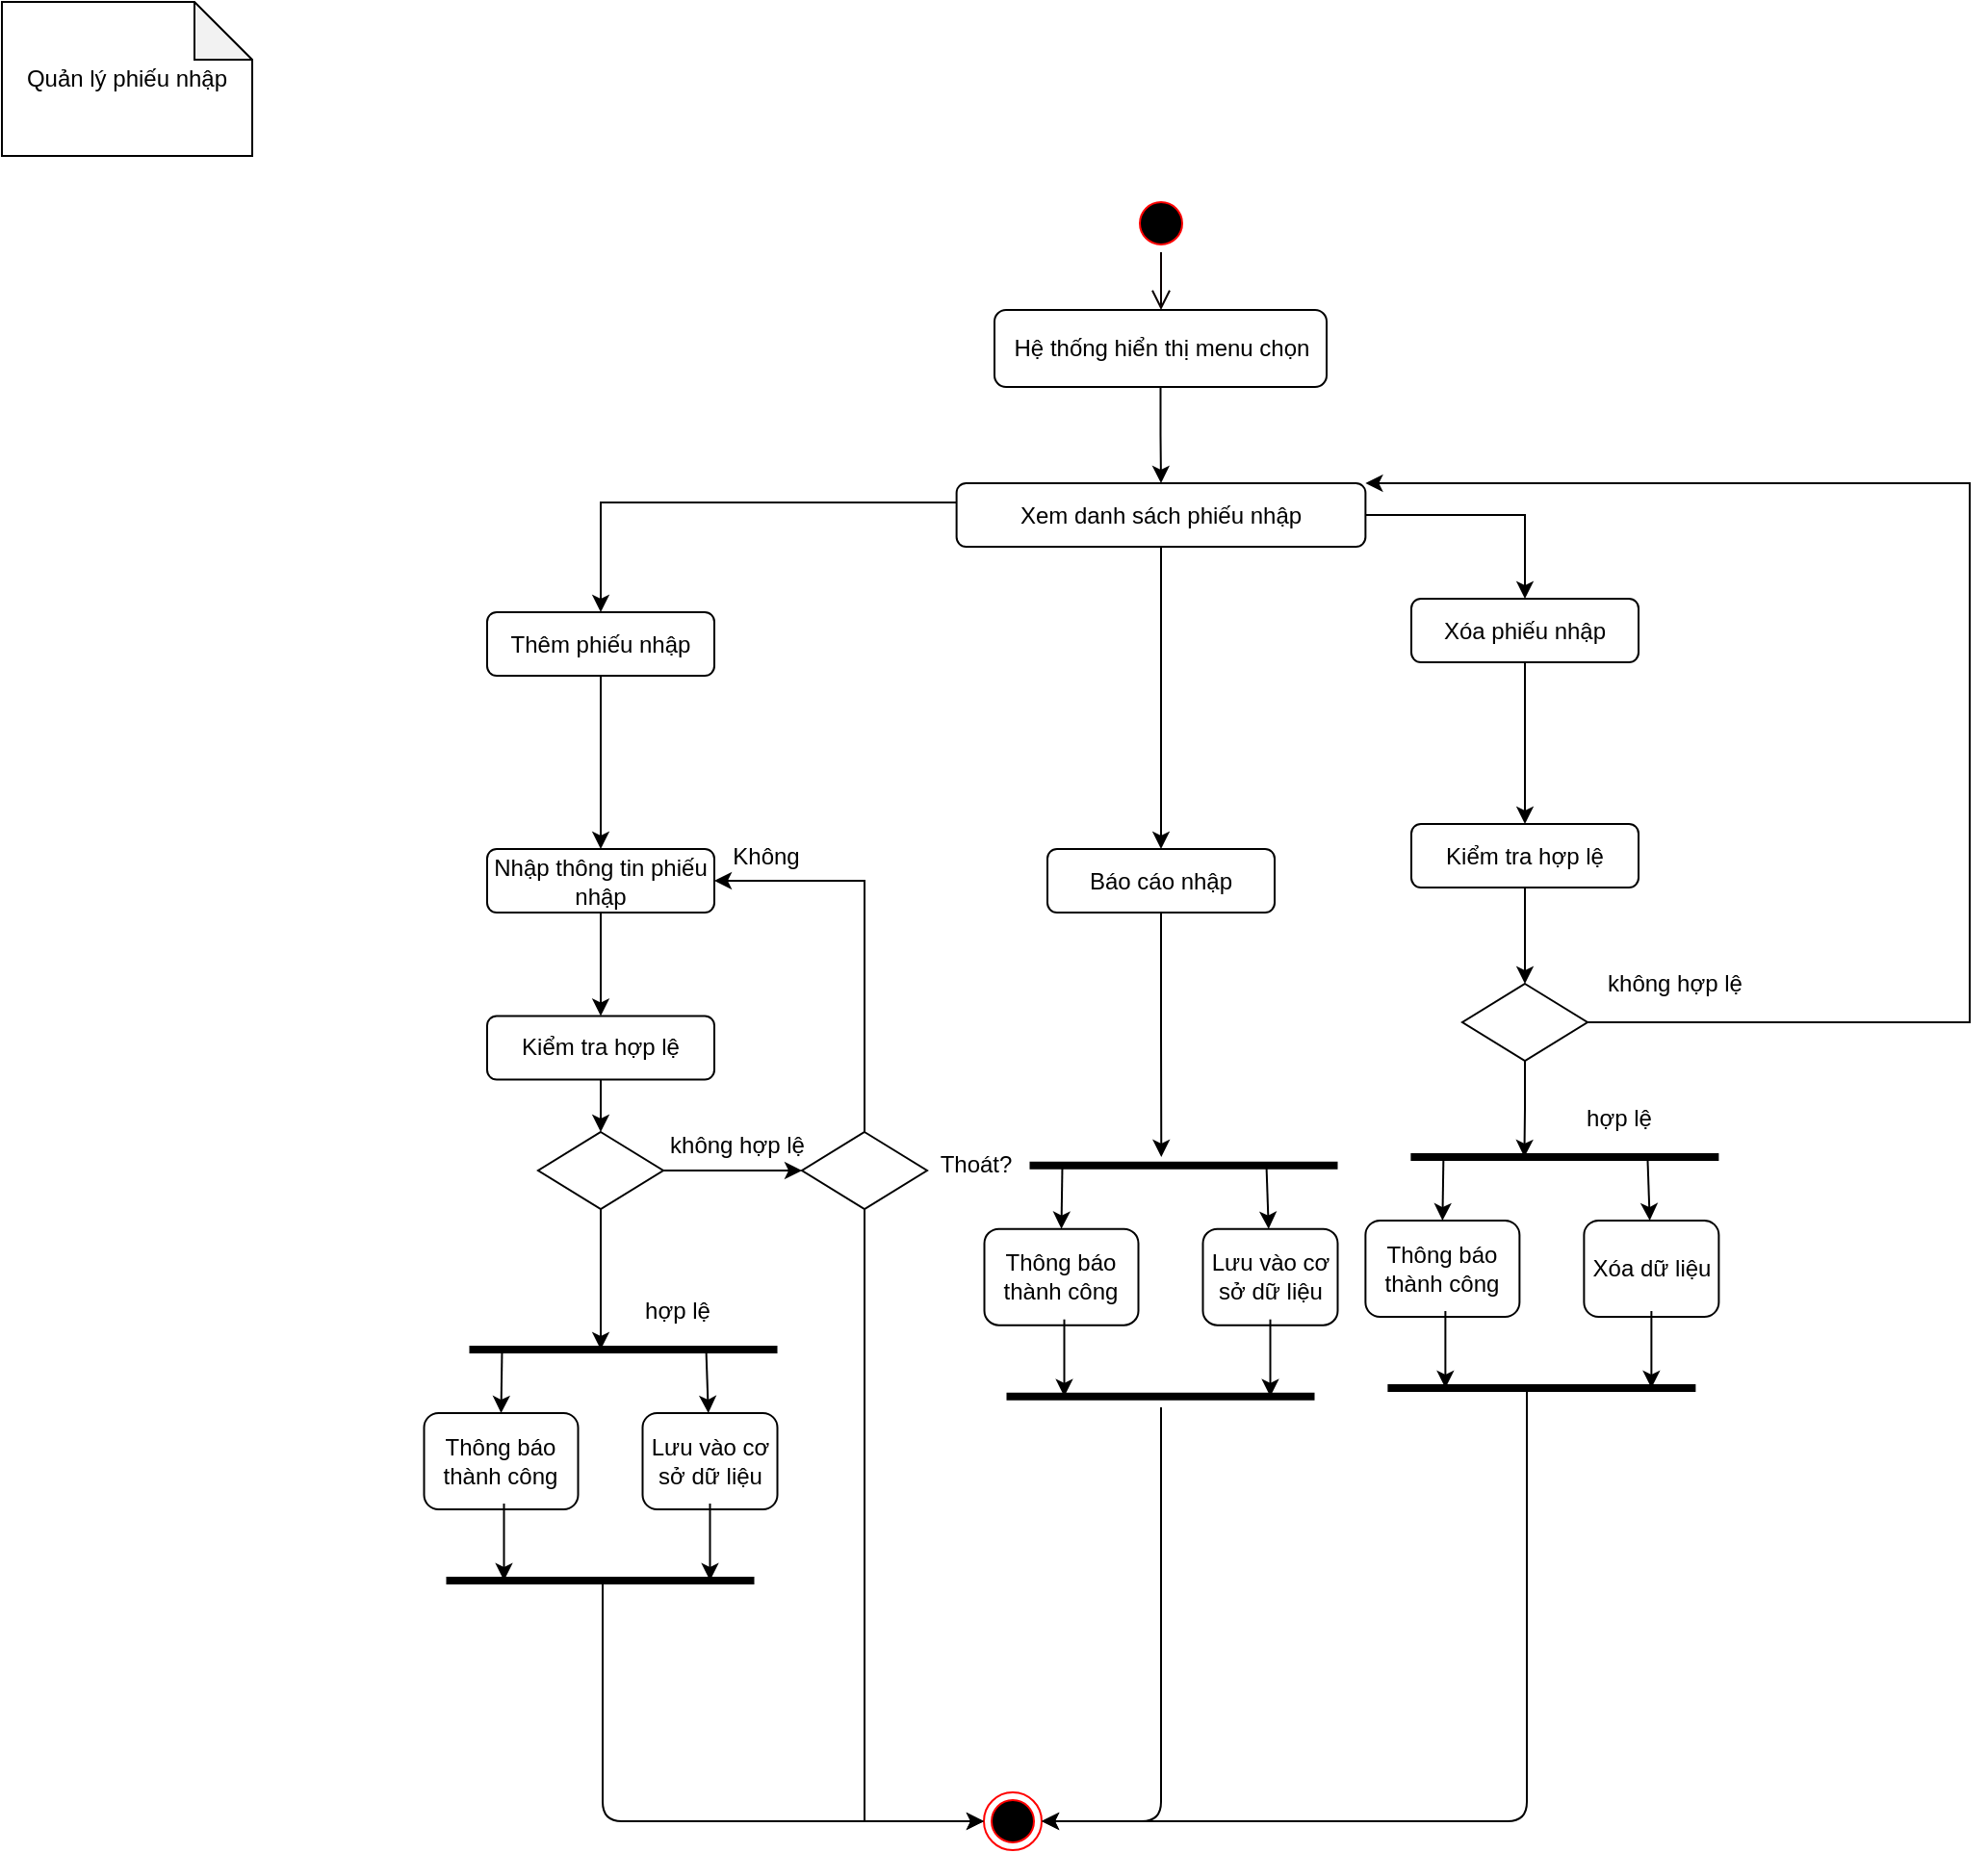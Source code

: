 <mxfile version="13.9.9" type="device"><diagram name="Page-1" id="e7e014a7-5840-1c2e-5031-d8a46d1fe8dd"><mxGraphModel dx="1217" dy="773" grid="1" gridSize="10" guides="1" tooltips="1" connect="1" arrows="1" fold="1" page="1" pageScale="1" pageWidth="1169" pageHeight="826" background="#ffffff" math="0" shadow="0"><root><mxCell id="0"/><mxCell id="1" parent="0"/><mxCell id="6" value="" style="edgeStyle=elbowEdgeStyle;elbow=horizontal;verticalAlign=bottom;endArrow=open;endSize=8;endFill=1;rounded=0;strokeColor=#0A0000;" parent="1" source="5" target="oe2-ipfIPPVTRvUnXvWy-43" edge="1"><mxGeometry x="419.5" y="160" as="geometry"><mxPoint x="414.5" y="260" as="targetPoint"/></mxGeometry></mxCell><mxCell id="5" value="" style="ellipse;shape=startState;fillColor=#000000;strokeColor=#ff0000;" parent="1" vertex="1"><mxGeometry x="615" y="150" width="30" height="30" as="geometry"/></mxCell><mxCell id="oe2-ipfIPPVTRvUnXvWy-42" value="Quản lý phiếu nhập" style="shape=note;whiteSpace=wrap;html=1;backgroundOutline=1;darkOpacity=0.05;rotation=0;" parent="1" vertex="1"><mxGeometry x="28" y="50" width="130" height="80" as="geometry"/></mxCell><mxCell id="93MytjTR_YfqGDn7nPKX-48" style="edgeStyle=orthogonalEdgeStyle;rounded=0;orthogonalLoop=1;jettySize=auto;html=1;strokeColor=#000000;strokeWidth=1;" parent="1" source="oe2-ipfIPPVTRvUnXvWy-43" target="HOgDfj0NTC0rS-DzmdSp-7" edge="1"><mxGeometry relative="1" as="geometry"/></mxCell><mxCell id="oe2-ipfIPPVTRvUnXvWy-43" value="Hệ thống hiển thị menu chọn" style="rounded=1;whiteSpace=wrap;html=1;" parent="1" vertex="1"><mxGeometry x="543.5" y="210" width="172.5" height="40" as="geometry"/></mxCell><mxCell id="oe2-ipfIPPVTRvUnXvWy-100" value="" style="ellipse;html=1;shape=endState;fillColor=#000000;strokeColor=#ff0000;" parent="1" vertex="1"><mxGeometry x="538" y="980" width="30" height="30" as="geometry"/></mxCell><mxCell id="0i3ON3FkZwFJOCtyg91e-12" value="không hợp lệ" style="text;html=1;strokeColor=none;fillColor=none;align=center;verticalAlign=middle;whiteSpace=wrap;rounded=0;" parent="1" vertex="1"><mxGeometry x="365" y="634.34" width="90" height="20" as="geometry"/></mxCell><mxCell id="93MytjTR_YfqGDn7nPKX-20" style="edgeStyle=orthogonalEdgeStyle;rounded=0;orthogonalLoop=1;jettySize=auto;html=1;" parent="1" source="HOgDfj0NTC0rS-DzmdSp-7" target="HOgDfj0NTC0rS-DzmdSp-11" edge="1"><mxGeometry relative="1" as="geometry"><Array as="points"><mxPoint x="509" y="310"/><mxPoint x="339" y="310"/></Array></mxGeometry></mxCell><mxCell id="aCMB1u9qXaWEzqKYAwMz-47" style="edgeStyle=orthogonalEdgeStyle;rounded=0;orthogonalLoop=1;jettySize=auto;html=1;" parent="1" source="HOgDfj0NTC0rS-DzmdSp-7" target="Za8mfvEAcIsPTR6fooWq-10" edge="1"><mxGeometry relative="1" as="geometry"/></mxCell><mxCell id="Doa1hwpLoF1a2dF9KeJt-7" style="edgeStyle=orthogonalEdgeStyle;rounded=0;orthogonalLoop=1;jettySize=auto;html=1;exitX=1;exitY=0.5;exitDx=0;exitDy=0;entryX=0.5;entryY=0;entryDx=0;entryDy=0;" edge="1" parent="1" source="HOgDfj0NTC0rS-DzmdSp-7" target="Doa1hwpLoF1a2dF9KeJt-6"><mxGeometry relative="1" as="geometry"/></mxCell><mxCell id="HOgDfj0NTC0rS-DzmdSp-7" value="Xem danh sách phiếu nhập" style="rounded=1;whiteSpace=wrap;html=1;" parent="1" vertex="1"><mxGeometry x="523.81" y="300" width="212.38" height="33" as="geometry"/></mxCell><mxCell id="aCMB1u9qXaWEzqKYAwMz-39" style="edgeStyle=orthogonalEdgeStyle;rounded=0;orthogonalLoop=1;jettySize=auto;html=1;entryX=0.5;entryY=0;entryDx=0;entryDy=0;" parent="1" source="HOgDfj0NTC0rS-DzmdSp-11" target="93MytjTR_YfqGDn7nPKX-13" edge="1"><mxGeometry relative="1" as="geometry"><mxPoint x="339.0" y="430" as="targetPoint"/></mxGeometry></mxCell><mxCell id="HOgDfj0NTC0rS-DzmdSp-11" value="Thêm phiếu nhập" style="rounded=1;whiteSpace=wrap;html=1;" parent="1" vertex="1"><mxGeometry x="280" y="367" width="118" height="33" as="geometry"/></mxCell><mxCell id="93MytjTR_YfqGDn7nPKX-22" style="edgeStyle=orthogonalEdgeStyle;rounded=0;orthogonalLoop=1;jettySize=auto;html=1;" parent="1" source="93MytjTR_YfqGDn7nPKX-13" target="93MytjTR_YfqGDn7nPKX-14" edge="1"><mxGeometry relative="1" as="geometry"/></mxCell><mxCell id="93MytjTR_YfqGDn7nPKX-13" value="Nhập thông tin phiếu nhập" style="rounded=1;whiteSpace=wrap;html=1;" parent="1" vertex="1"><mxGeometry x="280" y="490" width="118" height="33" as="geometry"/></mxCell><mxCell id="aCMB1u9qXaWEzqKYAwMz-42" style="edgeStyle=orthogonalEdgeStyle;rounded=0;orthogonalLoop=1;jettySize=auto;html=1;" parent="1" source="93MytjTR_YfqGDn7nPKX-14" target="93MytjTR_YfqGDn7nPKX-15" edge="1"><mxGeometry relative="1" as="geometry"/></mxCell><mxCell id="93MytjTR_YfqGDn7nPKX-14" value="Kiểm tra hợp lệ" style="rounded=1;whiteSpace=wrap;html=1;" parent="1" vertex="1"><mxGeometry x="280" y="576.75" width="118" height="33" as="geometry"/></mxCell><mxCell id="93MytjTR_YfqGDn7nPKX-30" style="edgeStyle=orthogonalEdgeStyle;rounded=0;orthogonalLoop=1;jettySize=auto;html=1;strokeColor=#000000;strokeWidth=1;" parent="1" source="93MytjTR_YfqGDn7nPKX-15" edge="1"><mxGeometry relative="1" as="geometry"><mxPoint x="339" y="750" as="targetPoint"/></mxGeometry></mxCell><mxCell id="aCMB1u9qXaWEzqKYAwMz-34" style="edgeStyle=orthogonalEdgeStyle;rounded=0;orthogonalLoop=1;jettySize=auto;html=1;" parent="1" source="93MytjTR_YfqGDn7nPKX-15" target="aCMB1u9qXaWEzqKYAwMz-18" edge="1"><mxGeometry relative="1" as="geometry"/></mxCell><mxCell id="93MytjTR_YfqGDn7nPKX-15" value="" style="rhombus;whiteSpace=wrap;html=1;" parent="1" vertex="1"><mxGeometry x="306.5" y="637" width="65" height="40" as="geometry"/></mxCell><mxCell id="93MytjTR_YfqGDn7nPKX-28" value="" style="endArrow=none;html=1;strokeColor=#000000;strokeWidth=4;" parent="1" edge="1"><mxGeometry width="50" height="50" relative="1" as="geometry"><mxPoint x="270.75" y="750" as="sourcePoint"/><mxPoint x="430.75" y="750" as="targetPoint"/></mxGeometry></mxCell><mxCell id="93MytjTR_YfqGDn7nPKX-31" value="hợp lệ" style="text;html=1;strokeColor=none;fillColor=none;align=center;verticalAlign=middle;whiteSpace=wrap;rounded=0;" parent="1" vertex="1"><mxGeometry x="348.75" y="720" width="60" height="20" as="geometry"/></mxCell><mxCell id="93MytjTR_YfqGDn7nPKX-32" value="Thông báo thành công" style="rounded=1;whiteSpace=wrap;html=1;" parent="1" vertex="1"><mxGeometry x="247.25" y="783" width="80" height="50" as="geometry"/></mxCell><mxCell id="93MytjTR_YfqGDn7nPKX-33" value="Lưu vào cơ sở dữ liệu" style="rounded=1;whiteSpace=wrap;html=1;" parent="1" vertex="1"><mxGeometry x="360.75" y="783" width="70" height="50" as="geometry"/></mxCell><mxCell id="93MytjTR_YfqGDn7nPKX-34" value="" style="endArrow=classic;html=1;strokeColor=#000000;strokeWidth=1;entryX=0.5;entryY=0;entryDx=0;entryDy=0;" parent="1" target="93MytjTR_YfqGDn7nPKX-32" edge="1"><mxGeometry width="50" height="50" relative="1" as="geometry"><mxPoint x="287.75" y="750" as="sourcePoint"/><mxPoint x="250.75" y="720" as="targetPoint"/></mxGeometry></mxCell><mxCell id="93MytjTR_YfqGDn7nPKX-35" value="" style="endArrow=classic;html=1;strokeColor=#000000;strokeWidth=1;" parent="1" target="93MytjTR_YfqGDn7nPKX-33" edge="1"><mxGeometry width="50" height="50" relative="1" as="geometry"><mxPoint x="393.75" y="750" as="sourcePoint"/><mxPoint x="297.25" y="793" as="targetPoint"/></mxGeometry></mxCell><mxCell id="93MytjTR_YfqGDn7nPKX-36" value="" style="endArrow=none;html=1;strokeColor=#000000;strokeWidth=4;" parent="1" edge="1"><mxGeometry width="50" height="50" relative="1" as="geometry"><mxPoint x="258.75" y="870" as="sourcePoint"/><mxPoint x="418.75" y="870" as="targetPoint"/></mxGeometry></mxCell><mxCell id="93MytjTR_YfqGDn7nPKX-41" value="" style="endArrow=classic;html=1;strokeColor=#000000;strokeWidth=1;" parent="1" edge="1"><mxGeometry width="50" height="50" relative="1" as="geometry"><mxPoint x="288.75" y="830" as="sourcePoint"/><mxPoint x="288.75" y="870" as="targetPoint"/></mxGeometry></mxCell><mxCell id="93MytjTR_YfqGDn7nPKX-42" value="" style="endArrow=classic;html=1;strokeColor=#000000;strokeWidth=1;" parent="1" edge="1"><mxGeometry width="50" height="50" relative="1" as="geometry"><mxPoint x="395.75" y="830" as="sourcePoint"/><mxPoint x="395.75" y="870" as="targetPoint"/></mxGeometry></mxCell><mxCell id="93MytjTR_YfqGDn7nPKX-45" value="" style="endArrow=classic;html=1;strokeColor=#000000;strokeWidth=1;" parent="1" target="oe2-ipfIPPVTRvUnXvWy-100" edge="1"><mxGeometry width="50" height="50" relative="1" as="geometry"><mxPoint x="340" y="870" as="sourcePoint"/><mxPoint x="278" y="790" as="targetPoint"/><Array as="points"><mxPoint x="340" y="995"/></Array></mxGeometry></mxCell><mxCell id="93MytjTR_YfqGDn7nPKX-109" style="edgeStyle=orthogonalEdgeStyle;rounded=0;orthogonalLoop=1;jettySize=auto;html=1;exitX=0.5;exitY=1;exitDx=0;exitDy=0;strokeColor=#000000;strokeWidth=1;" parent="1" edge="1"><mxGeometry relative="1" as="geometry"><mxPoint x="909" y="433" as="sourcePoint"/><mxPoint x="909" y="433" as="targetPoint"/></mxGeometry></mxCell><mxCell id="xXr_3SXAGexhdug_QWEV-10" style="edgeStyle=orthogonalEdgeStyle;rounded=0;orthogonalLoop=1;jettySize=auto;html=1;exitX=0.5;exitY=1;exitDx=0;exitDy=0;" parent="1" source="Za8mfvEAcIsPTR6fooWq-10" edge="1"><mxGeometry relative="1" as="geometry"><mxPoint x="630.143" y="650" as="targetPoint"/></mxGeometry></mxCell><mxCell id="Za8mfvEAcIsPTR6fooWq-10" value="Báo cáo nhập" style="rounded=1;whiteSpace=wrap;html=1;" parent="1" vertex="1"><mxGeometry x="571" y="490" width="118" height="33" as="geometry"/></mxCell><mxCell id="aCMB1u9qXaWEzqKYAwMz-7" value="" style="endArrow=none;html=1;strokeColor=#000000;strokeWidth=4;" parent="1" edge="1"><mxGeometry width="50" height="50" relative="1" as="geometry"><mxPoint x="561.75" y="654.34" as="sourcePoint"/><mxPoint x="721.75" y="654.34" as="targetPoint"/></mxGeometry></mxCell><mxCell id="aCMB1u9qXaWEzqKYAwMz-8" value="Thông báo thành công" style="rounded=1;whiteSpace=wrap;html=1;" parent="1" vertex="1"><mxGeometry x="538.25" y="687.34" width="80" height="50" as="geometry"/></mxCell><mxCell id="aCMB1u9qXaWEzqKYAwMz-9" value="Lưu vào cơ sở dữ liệu" style="rounded=1;whiteSpace=wrap;html=1;" parent="1" vertex="1"><mxGeometry x="651.75" y="687.34" width="70" height="50" as="geometry"/></mxCell><mxCell id="aCMB1u9qXaWEzqKYAwMz-10" value="" style="endArrow=classic;html=1;strokeColor=#000000;strokeWidth=1;entryX=0.5;entryY=0;entryDx=0;entryDy=0;" parent="1" target="aCMB1u9qXaWEzqKYAwMz-8" edge="1"><mxGeometry width="50" height="50" relative="1" as="geometry"><mxPoint x="578.75" y="654.34" as="sourcePoint"/><mxPoint x="541.75" y="624.34" as="targetPoint"/></mxGeometry></mxCell><mxCell id="aCMB1u9qXaWEzqKYAwMz-11" value="" style="endArrow=classic;html=1;strokeColor=#000000;strokeWidth=1;" parent="1" target="aCMB1u9qXaWEzqKYAwMz-9" edge="1"><mxGeometry width="50" height="50" relative="1" as="geometry"><mxPoint x="684.75" y="654.34" as="sourcePoint"/><mxPoint x="588.25" y="697.34" as="targetPoint"/></mxGeometry></mxCell><mxCell id="aCMB1u9qXaWEzqKYAwMz-12" value="" style="endArrow=none;html=1;strokeColor=#000000;strokeWidth=4;" parent="1" edge="1"><mxGeometry width="50" height="50" relative="1" as="geometry"><mxPoint x="549.75" y="774.34" as="sourcePoint"/><mxPoint x="709.75" y="774.34" as="targetPoint"/></mxGeometry></mxCell><mxCell id="aCMB1u9qXaWEzqKYAwMz-13" value="" style="endArrow=classic;html=1;strokeColor=#000000;strokeWidth=1;" parent="1" edge="1"><mxGeometry width="50" height="50" relative="1" as="geometry"><mxPoint x="579.75" y="734.34" as="sourcePoint"/><mxPoint x="579.75" y="774.34" as="targetPoint"/></mxGeometry></mxCell><mxCell id="aCMB1u9qXaWEzqKYAwMz-14" value="" style="endArrow=classic;html=1;strokeColor=#000000;strokeWidth=1;" parent="1" edge="1"><mxGeometry width="50" height="50" relative="1" as="geometry"><mxPoint x="686.75" y="734.34" as="sourcePoint"/><mxPoint x="686.75" y="774.34" as="targetPoint"/></mxGeometry></mxCell><mxCell id="aCMB1u9qXaWEzqKYAwMz-37" style="edgeStyle=orthogonalEdgeStyle;rounded=0;orthogonalLoop=1;jettySize=auto;html=1;entryX=1;entryY=0.5;entryDx=0;entryDy=0;" parent="1" source="aCMB1u9qXaWEzqKYAwMz-18" target="93MytjTR_YfqGDn7nPKX-13" edge="1"><mxGeometry relative="1" as="geometry"><Array as="points"><mxPoint x="476" y="507"/></Array></mxGeometry></mxCell><mxCell id="aCMB1u9qXaWEzqKYAwMz-45" style="edgeStyle=orthogonalEdgeStyle;rounded=0;orthogonalLoop=1;jettySize=auto;html=1;" parent="1" source="aCMB1u9qXaWEzqKYAwMz-18" target="oe2-ipfIPPVTRvUnXvWy-100" edge="1"><mxGeometry relative="1" as="geometry"><Array as="points"><mxPoint x="476" y="995"/></Array></mxGeometry></mxCell><mxCell id="aCMB1u9qXaWEzqKYAwMz-18" value="" style="rhombus;whiteSpace=wrap;html=1;" parent="1" vertex="1"><mxGeometry x="443.5" y="637" width="65" height="40" as="geometry"/></mxCell><mxCell id="aCMB1u9qXaWEzqKYAwMz-21" value="Thoát?" style="text;html=1;strokeColor=none;fillColor=none;align=center;verticalAlign=middle;whiteSpace=wrap;rounded=0;" parent="1" vertex="1"><mxGeometry x="488.5" y="644.34" width="90" height="20" as="geometry"/></mxCell><mxCell id="aCMB1u9qXaWEzqKYAwMz-22" value="Không" style="text;html=1;strokeColor=none;fillColor=none;align=center;verticalAlign=middle;whiteSpace=wrap;rounded=0;" parent="1" vertex="1"><mxGeometry x="380" y="483.5" width="90" height="20" as="geometry"/></mxCell><mxCell id="xXr_3SXAGexhdug_QWEV-9" value="" style="endArrow=classic;html=1;entryX=1;entryY=0.5;entryDx=0;entryDy=0;" parent="1" target="oe2-ipfIPPVTRvUnXvWy-100" edge="1"><mxGeometry width="50" height="50" relative="1" as="geometry"><mxPoint x="630" y="780" as="sourcePoint"/><mxPoint x="630" y="1030" as="targetPoint"/><Array as="points"><mxPoint x="630" y="995"/></Array></mxGeometry></mxCell><mxCell id="Doa1hwpLoF1a2dF9KeJt-9" style="edgeStyle=orthogonalEdgeStyle;rounded=0;orthogonalLoop=1;jettySize=auto;html=1;exitX=0.5;exitY=1;exitDx=0;exitDy=0;" edge="1" parent="1" source="Doa1hwpLoF1a2dF9KeJt-6" target="Doa1hwpLoF1a2dF9KeJt-8"><mxGeometry relative="1" as="geometry"/></mxCell><mxCell id="Doa1hwpLoF1a2dF9KeJt-6" value="Xóa phiếu nhập" style="rounded=1;whiteSpace=wrap;html=1;" vertex="1" parent="1"><mxGeometry x="760" y="360" width="118" height="33" as="geometry"/></mxCell><mxCell id="Doa1hwpLoF1a2dF9KeJt-13" style="edgeStyle=orthogonalEdgeStyle;rounded=0;orthogonalLoop=1;jettySize=auto;html=1;exitX=0.5;exitY=1;exitDx=0;exitDy=0;entryX=0.5;entryY=0;entryDx=0;entryDy=0;" edge="1" parent="1" source="Doa1hwpLoF1a2dF9KeJt-8" target="Doa1hwpLoF1a2dF9KeJt-10"><mxGeometry relative="1" as="geometry"/></mxCell><mxCell id="Doa1hwpLoF1a2dF9KeJt-8" value="Kiểm tra hợp lệ" style="rounded=1;whiteSpace=wrap;html=1;" vertex="1" parent="1"><mxGeometry x="760" y="477" width="118" height="33" as="geometry"/></mxCell><mxCell id="Doa1hwpLoF1a2dF9KeJt-17" style="edgeStyle=orthogonalEdgeStyle;rounded=0;orthogonalLoop=1;jettySize=auto;html=1;exitX=1;exitY=0.5;exitDx=0;exitDy=0;entryX=1;entryY=0;entryDx=0;entryDy=0;" edge="1" parent="1" source="Doa1hwpLoF1a2dF9KeJt-10" target="HOgDfj0NTC0rS-DzmdSp-7"><mxGeometry relative="1" as="geometry"><Array as="points"><mxPoint x="1050" y="580"/><mxPoint x="1050" y="300"/></Array></mxGeometry></mxCell><mxCell id="Doa1hwpLoF1a2dF9KeJt-29" style="edgeStyle=orthogonalEdgeStyle;rounded=0;orthogonalLoop=1;jettySize=auto;html=1;exitX=0.5;exitY=1;exitDx=0;exitDy=0;" edge="1" parent="1" source="Doa1hwpLoF1a2dF9KeJt-10"><mxGeometry relative="1" as="geometry"><mxPoint x="818.714" y="650" as="targetPoint"/></mxGeometry></mxCell><mxCell id="Doa1hwpLoF1a2dF9KeJt-10" value="" style="rhombus;whiteSpace=wrap;html=1;" vertex="1" parent="1"><mxGeometry x="786.5" y="560" width="65" height="40" as="geometry"/></mxCell><mxCell id="Doa1hwpLoF1a2dF9KeJt-12" value="không hợp lệ" style="text;html=1;strokeColor=none;fillColor=none;align=center;verticalAlign=middle;whiteSpace=wrap;rounded=0;" vertex="1" parent="1"><mxGeometry x="851.5" y="550" width="90" height="20" as="geometry"/></mxCell><mxCell id="Doa1hwpLoF1a2dF9KeJt-19" value="" style="endArrow=none;html=1;strokeColor=#000000;strokeWidth=4;" edge="1" parent="1"><mxGeometry width="50" height="50" relative="1" as="geometry"><mxPoint x="759.69" y="650" as="sourcePoint"/><mxPoint x="919.69" y="650" as="targetPoint"/></mxGeometry></mxCell><mxCell id="Doa1hwpLoF1a2dF9KeJt-20" value="hợp lệ" style="text;html=1;strokeColor=none;fillColor=none;align=center;verticalAlign=middle;whiteSpace=wrap;rounded=0;" vertex="1" parent="1"><mxGeometry x="837.69" y="620" width="60" height="20" as="geometry"/></mxCell><mxCell id="Doa1hwpLoF1a2dF9KeJt-21" value="Thông báo thành công" style="rounded=1;whiteSpace=wrap;html=1;" vertex="1" parent="1"><mxGeometry x="736.19" y="683" width="80" height="50" as="geometry"/></mxCell><mxCell id="Doa1hwpLoF1a2dF9KeJt-22" value="Xóa dữ liệu" style="rounded=1;whiteSpace=wrap;html=1;" vertex="1" parent="1"><mxGeometry x="849.69" y="683" width="70" height="50" as="geometry"/></mxCell><mxCell id="Doa1hwpLoF1a2dF9KeJt-23" value="" style="endArrow=classic;html=1;strokeColor=#000000;strokeWidth=1;entryX=0.5;entryY=0;entryDx=0;entryDy=0;" edge="1" parent="1" target="Doa1hwpLoF1a2dF9KeJt-21"><mxGeometry width="50" height="50" relative="1" as="geometry"><mxPoint x="776.69" y="650" as="sourcePoint"/><mxPoint x="739.69" y="620" as="targetPoint"/></mxGeometry></mxCell><mxCell id="Doa1hwpLoF1a2dF9KeJt-24" value="" style="endArrow=classic;html=1;strokeColor=#000000;strokeWidth=1;" edge="1" parent="1" target="Doa1hwpLoF1a2dF9KeJt-22"><mxGeometry width="50" height="50" relative="1" as="geometry"><mxPoint x="882.69" y="650" as="sourcePoint"/><mxPoint x="786.19" y="693" as="targetPoint"/></mxGeometry></mxCell><mxCell id="Doa1hwpLoF1a2dF9KeJt-25" value="" style="endArrow=none;html=1;strokeColor=#000000;strokeWidth=4;" edge="1" parent="1"><mxGeometry width="50" height="50" relative="1" as="geometry"><mxPoint x="747.69" y="770" as="sourcePoint"/><mxPoint x="907.69" y="770" as="targetPoint"/></mxGeometry></mxCell><mxCell id="Doa1hwpLoF1a2dF9KeJt-26" value="" style="endArrow=classic;html=1;strokeColor=#000000;strokeWidth=1;" edge="1" parent="1"><mxGeometry width="50" height="50" relative="1" as="geometry"><mxPoint x="777.69" y="730" as="sourcePoint"/><mxPoint x="777.69" y="770" as="targetPoint"/></mxGeometry></mxCell><mxCell id="Doa1hwpLoF1a2dF9KeJt-27" value="" style="endArrow=classic;html=1;strokeColor=#000000;strokeWidth=1;" edge="1" parent="1"><mxGeometry width="50" height="50" relative="1" as="geometry"><mxPoint x="884.69" y="730" as="sourcePoint"/><mxPoint x="884.69" y="770" as="targetPoint"/></mxGeometry></mxCell><mxCell id="Doa1hwpLoF1a2dF9KeJt-30" value="" style="endArrow=classic;html=1;entryX=1;entryY=0.5;entryDx=0;entryDy=0;" edge="1" parent="1" target="oe2-ipfIPPVTRvUnXvWy-100"><mxGeometry width="50" height="50" relative="1" as="geometry"><mxPoint x="820" y="770" as="sourcePoint"/><mxPoint x="780" y="630" as="targetPoint"/><Array as="points"><mxPoint x="820" y="995"/></Array></mxGeometry></mxCell></root></mxGraphModel></diagram></mxfile>